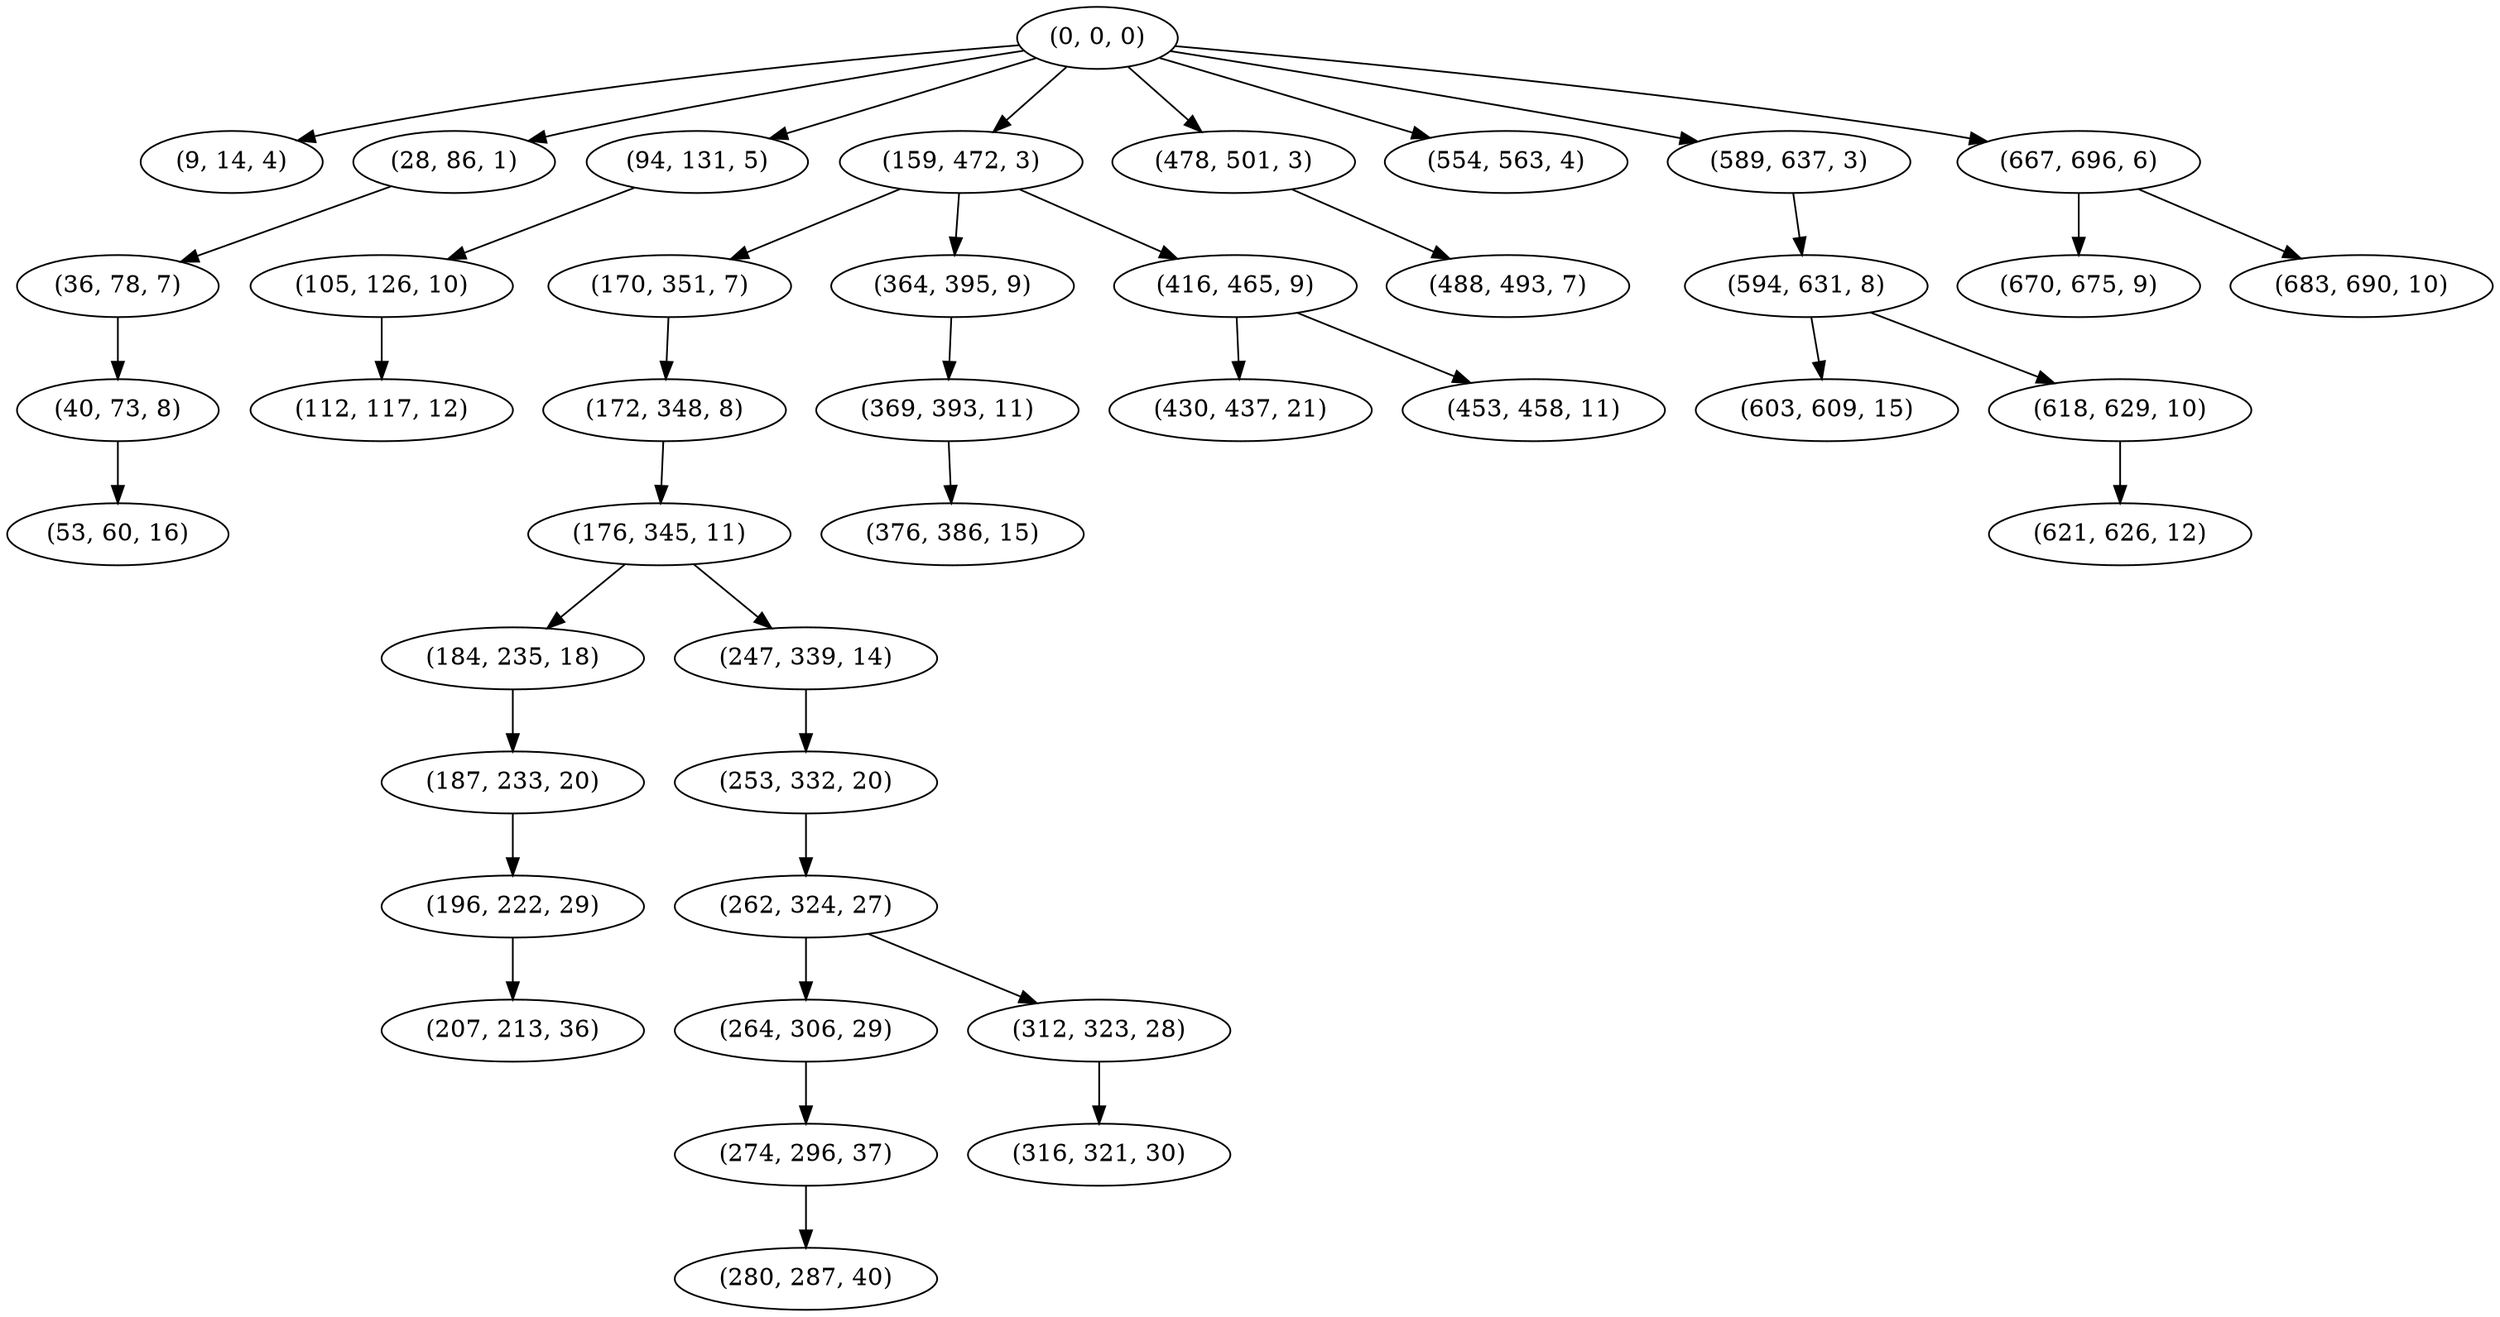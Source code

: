 digraph tree {
    "(0, 0, 0)";
    "(9, 14, 4)";
    "(28, 86, 1)";
    "(36, 78, 7)";
    "(40, 73, 8)";
    "(53, 60, 16)";
    "(94, 131, 5)";
    "(105, 126, 10)";
    "(112, 117, 12)";
    "(159, 472, 3)";
    "(170, 351, 7)";
    "(172, 348, 8)";
    "(176, 345, 11)";
    "(184, 235, 18)";
    "(187, 233, 20)";
    "(196, 222, 29)";
    "(207, 213, 36)";
    "(247, 339, 14)";
    "(253, 332, 20)";
    "(262, 324, 27)";
    "(264, 306, 29)";
    "(274, 296, 37)";
    "(280, 287, 40)";
    "(312, 323, 28)";
    "(316, 321, 30)";
    "(364, 395, 9)";
    "(369, 393, 11)";
    "(376, 386, 15)";
    "(416, 465, 9)";
    "(430, 437, 21)";
    "(453, 458, 11)";
    "(478, 501, 3)";
    "(488, 493, 7)";
    "(554, 563, 4)";
    "(589, 637, 3)";
    "(594, 631, 8)";
    "(603, 609, 15)";
    "(618, 629, 10)";
    "(621, 626, 12)";
    "(667, 696, 6)";
    "(670, 675, 9)";
    "(683, 690, 10)";
    "(0, 0, 0)" -> "(9, 14, 4)";
    "(0, 0, 0)" -> "(28, 86, 1)";
    "(0, 0, 0)" -> "(94, 131, 5)";
    "(0, 0, 0)" -> "(159, 472, 3)";
    "(0, 0, 0)" -> "(478, 501, 3)";
    "(0, 0, 0)" -> "(554, 563, 4)";
    "(0, 0, 0)" -> "(589, 637, 3)";
    "(0, 0, 0)" -> "(667, 696, 6)";
    "(28, 86, 1)" -> "(36, 78, 7)";
    "(36, 78, 7)" -> "(40, 73, 8)";
    "(40, 73, 8)" -> "(53, 60, 16)";
    "(94, 131, 5)" -> "(105, 126, 10)";
    "(105, 126, 10)" -> "(112, 117, 12)";
    "(159, 472, 3)" -> "(170, 351, 7)";
    "(159, 472, 3)" -> "(364, 395, 9)";
    "(159, 472, 3)" -> "(416, 465, 9)";
    "(170, 351, 7)" -> "(172, 348, 8)";
    "(172, 348, 8)" -> "(176, 345, 11)";
    "(176, 345, 11)" -> "(184, 235, 18)";
    "(176, 345, 11)" -> "(247, 339, 14)";
    "(184, 235, 18)" -> "(187, 233, 20)";
    "(187, 233, 20)" -> "(196, 222, 29)";
    "(196, 222, 29)" -> "(207, 213, 36)";
    "(247, 339, 14)" -> "(253, 332, 20)";
    "(253, 332, 20)" -> "(262, 324, 27)";
    "(262, 324, 27)" -> "(264, 306, 29)";
    "(262, 324, 27)" -> "(312, 323, 28)";
    "(264, 306, 29)" -> "(274, 296, 37)";
    "(274, 296, 37)" -> "(280, 287, 40)";
    "(312, 323, 28)" -> "(316, 321, 30)";
    "(364, 395, 9)" -> "(369, 393, 11)";
    "(369, 393, 11)" -> "(376, 386, 15)";
    "(416, 465, 9)" -> "(430, 437, 21)";
    "(416, 465, 9)" -> "(453, 458, 11)";
    "(478, 501, 3)" -> "(488, 493, 7)";
    "(589, 637, 3)" -> "(594, 631, 8)";
    "(594, 631, 8)" -> "(603, 609, 15)";
    "(594, 631, 8)" -> "(618, 629, 10)";
    "(618, 629, 10)" -> "(621, 626, 12)";
    "(667, 696, 6)" -> "(670, 675, 9)";
    "(667, 696, 6)" -> "(683, 690, 10)";
}
